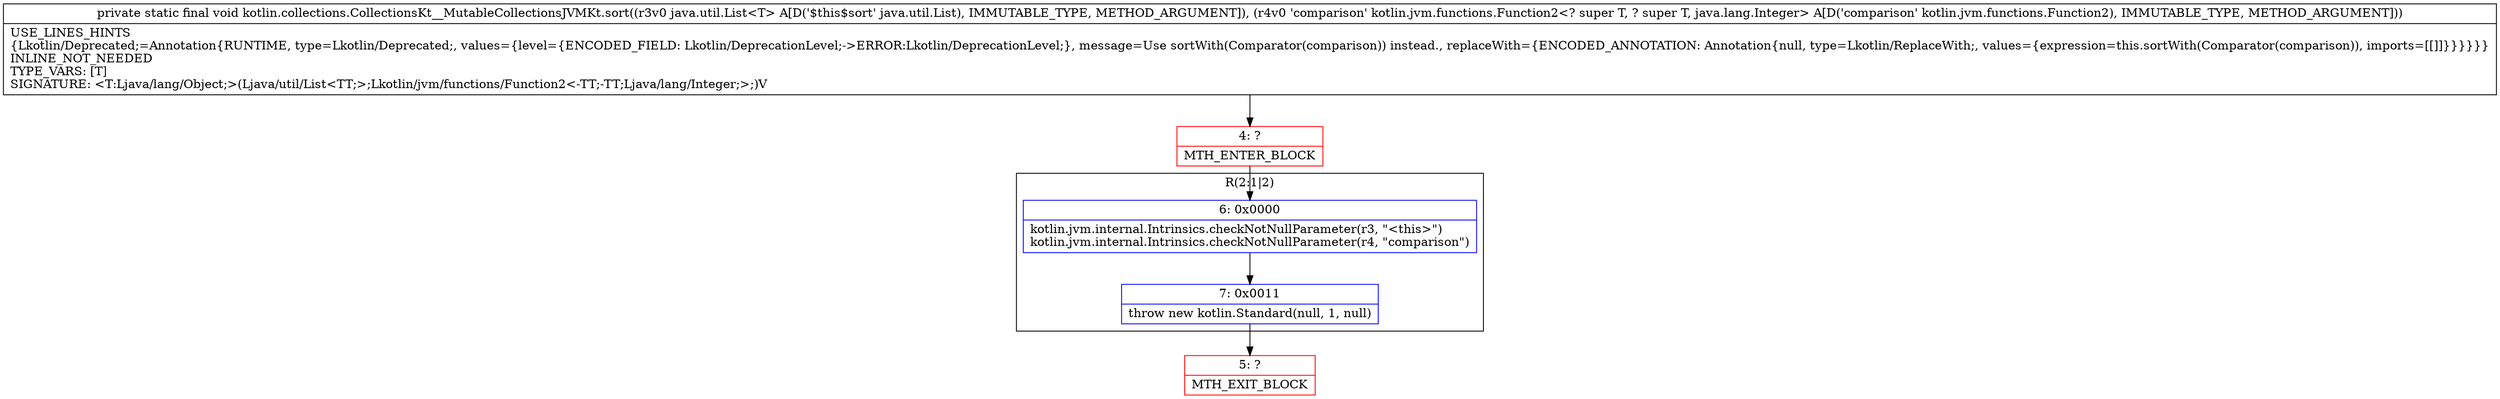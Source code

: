 digraph "CFG forkotlin.collections.CollectionsKt__MutableCollectionsJVMKt.sort(Ljava\/util\/List;Lkotlin\/jvm\/functions\/Function2;)V" {
subgraph cluster_Region_1133679503 {
label = "R(2:1|2)";
node [shape=record,color=blue];
Node_6 [shape=record,label="{6\:\ 0x0000|kotlin.jvm.internal.Intrinsics.checkNotNullParameter(r3, \"\<this\>\")\lkotlin.jvm.internal.Intrinsics.checkNotNullParameter(r4, \"comparison\")\l}"];
Node_7 [shape=record,label="{7\:\ 0x0011|throw new kotlin.Standard(null, 1, null)\l}"];
}
Node_4 [shape=record,color=red,label="{4\:\ ?|MTH_ENTER_BLOCK\l}"];
Node_5 [shape=record,color=red,label="{5\:\ ?|MTH_EXIT_BLOCK\l}"];
MethodNode[shape=record,label="{private static final void kotlin.collections.CollectionsKt__MutableCollectionsJVMKt.sort((r3v0 java.util.List\<T\> A[D('$this$sort' java.util.List), IMMUTABLE_TYPE, METHOD_ARGUMENT]), (r4v0 'comparison' kotlin.jvm.functions.Function2\<? super T, ? super T, java.lang.Integer\> A[D('comparison' kotlin.jvm.functions.Function2), IMMUTABLE_TYPE, METHOD_ARGUMENT]))  | USE_LINES_HINTS\l\{Lkotlin\/Deprecated;=Annotation\{RUNTIME, type=Lkotlin\/Deprecated;, values=\{level=\{ENCODED_FIELD: Lkotlin\/DeprecationLevel;\-\>ERROR:Lkotlin\/DeprecationLevel;\}, message=Use sortWith(Comparator(comparison)) instead., replaceWith=\{ENCODED_ANNOTATION: Annotation\{null, type=Lkotlin\/ReplaceWith;, values=\{expression=this.sortWith(Comparator(comparison)), imports=[[]]\}\}\}\}\}\}\lINLINE_NOT_NEEDED\lTYPE_VARS: [T]\lSIGNATURE: \<T:Ljava\/lang\/Object;\>(Ljava\/util\/List\<TT;\>;Lkotlin\/jvm\/functions\/Function2\<\-TT;\-TT;Ljava\/lang\/Integer;\>;)V\l}"];
MethodNode -> Node_4;Node_6 -> Node_7;
Node_7 -> Node_5;
Node_4 -> Node_6;
}

